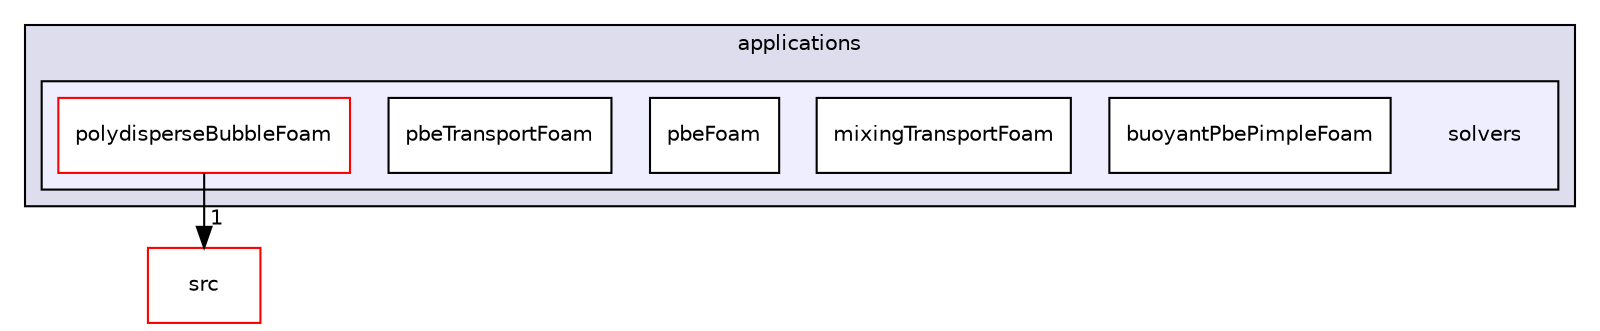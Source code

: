 digraph "solvers" {
  bgcolor=transparent;
  compound=true
  node [ fontsize="10", fontname="Helvetica"];
  edge [ labelfontsize="10", labelfontname="Helvetica"];
  subgraph clusterdir_a6e4fee11f07c3b70486e88fe92cbbdc {
    graph [ bgcolor="#ddddee", pencolor="black", label="applications" fontname="Helvetica", fontsize="10", URL="dir_a6e4fee11f07c3b70486e88fe92cbbdc.html"]
  subgraph clusterdir_fdd174abb8ada244b49e98779c87ac3c {
    graph [ bgcolor="#eeeeff", pencolor="black", label="" URL="dir_fdd174abb8ada244b49e98779c87ac3c.html"];
    dir_fdd174abb8ada244b49e98779c87ac3c [shape=plaintext label="solvers"];
    dir_09b2b32de79e912887de09bb8e364db4 [shape=box label="buoyantPbePimpleFoam" color="black" fillcolor="white" style="filled" URL="dir_09b2b32de79e912887de09bb8e364db4.html"];
    dir_2dd41fbc26d993222c31a31cf50df990 [shape=box label="mixingTransportFoam" color="black" fillcolor="white" style="filled" URL="dir_2dd41fbc26d993222c31a31cf50df990.html"];
    dir_74f6d3f7ad03918913a31b65bbfab520 [shape=box label="pbeFoam" color="black" fillcolor="white" style="filled" URL="dir_74f6d3f7ad03918913a31b65bbfab520.html"];
    dir_8dd378b619a8006d7d407a5a6f12ca56 [shape=box label="pbeTransportFoam" color="black" fillcolor="white" style="filled" URL="dir_8dd378b619a8006d7d407a5a6f12ca56.html"];
    dir_40ef2584a0ec6d8ca6a91d700a2af4ea [shape=box label="polydisperseBubbleFoam" color="red" fillcolor="white" style="filled" URL="dir_40ef2584a0ec6d8ca6a91d700a2af4ea.html"];
  }
  }
  dir_68267d1309a1af8e8297ef4c3efbcdba [shape=box label="src" color="red" URL="dir_68267d1309a1af8e8297ef4c3efbcdba.html"];
  dir_40ef2584a0ec6d8ca6a91d700a2af4ea->dir_68267d1309a1af8e8297ef4c3efbcdba [headlabel="1", labeldistance=1.5 headhref="dir_000012_000000.html"];
}
